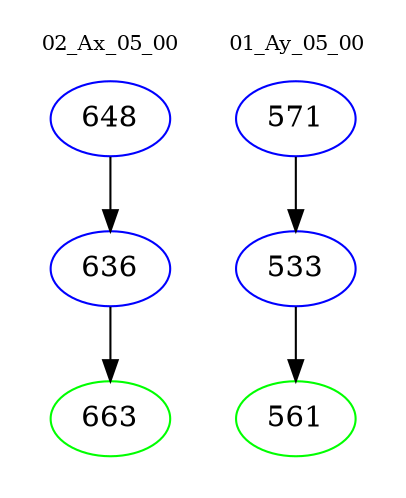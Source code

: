 digraph{
subgraph cluster_0 {
color = white
label = "02_Ax_05_00";
fontsize=10;
T0_648 [label="648", color="blue"]
T0_648 -> T0_636 [color="black"]
T0_636 [label="636", color="blue"]
T0_636 -> T0_663 [color="black"]
T0_663 [label="663", color="green"]
}
subgraph cluster_1 {
color = white
label = "01_Ay_05_00";
fontsize=10;
T1_571 [label="571", color="blue"]
T1_571 -> T1_533 [color="black"]
T1_533 [label="533", color="blue"]
T1_533 -> T1_561 [color="black"]
T1_561 [label="561", color="green"]
}
}
